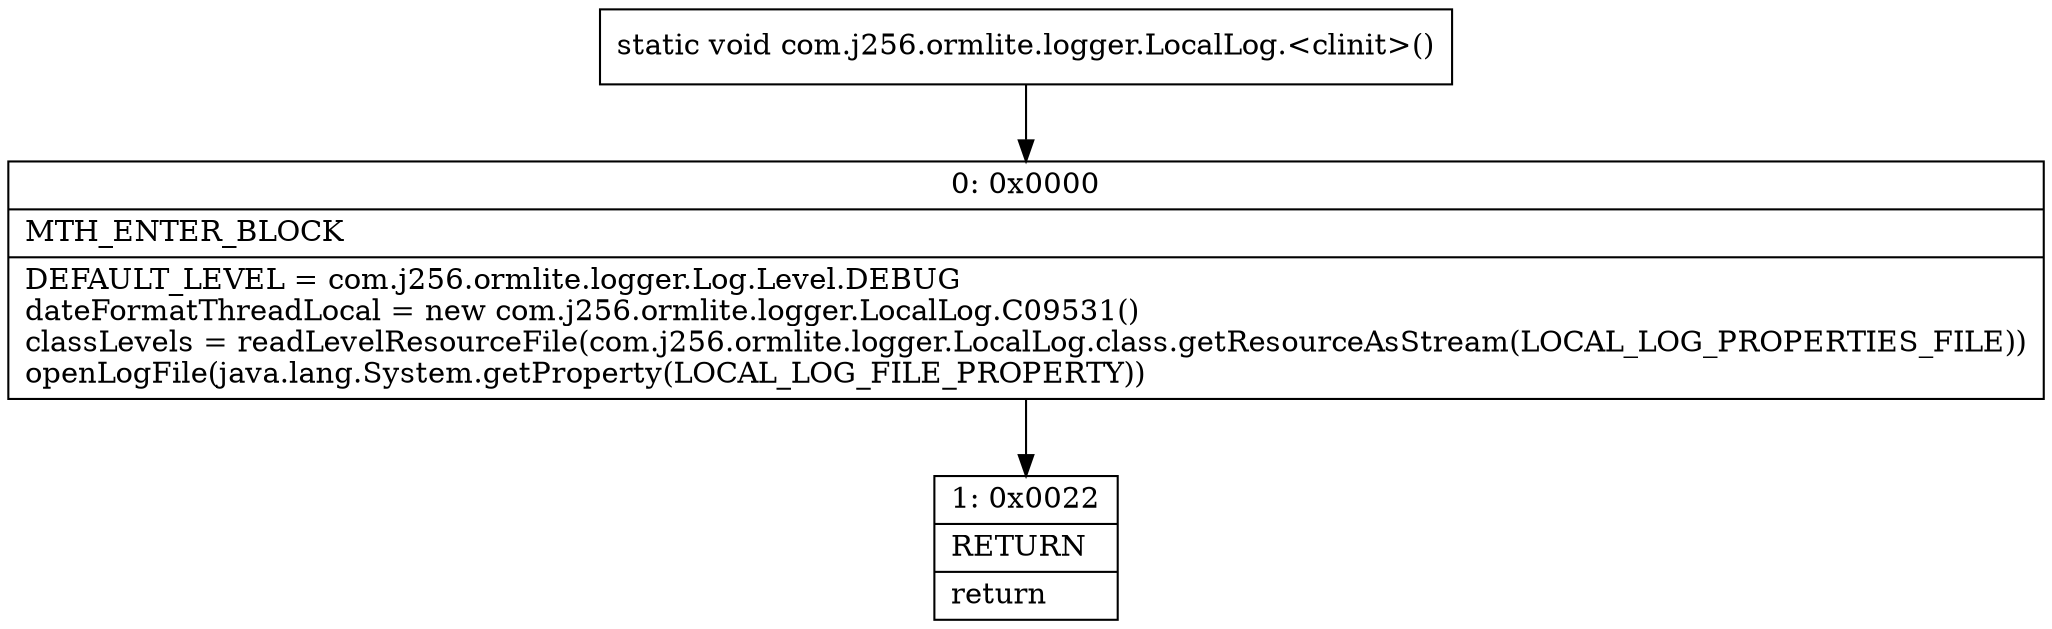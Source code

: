 digraph "CFG forcom.j256.ormlite.logger.LocalLog.\<clinit\>()V" {
Node_0 [shape=record,label="{0\:\ 0x0000|MTH_ENTER_BLOCK\l|DEFAULT_LEVEL = com.j256.ormlite.logger.Log.Level.DEBUG\ldateFormatThreadLocal = new com.j256.ormlite.logger.LocalLog.C09531()\lclassLevels = readLevelResourceFile(com.j256.ormlite.logger.LocalLog.class.getResourceAsStream(LOCAL_LOG_PROPERTIES_FILE))\lopenLogFile(java.lang.System.getProperty(LOCAL_LOG_FILE_PROPERTY))\l}"];
Node_1 [shape=record,label="{1\:\ 0x0022|RETURN\l|return\l}"];
MethodNode[shape=record,label="{static void com.j256.ormlite.logger.LocalLog.\<clinit\>() }"];
MethodNode -> Node_0;
Node_0 -> Node_1;
}

